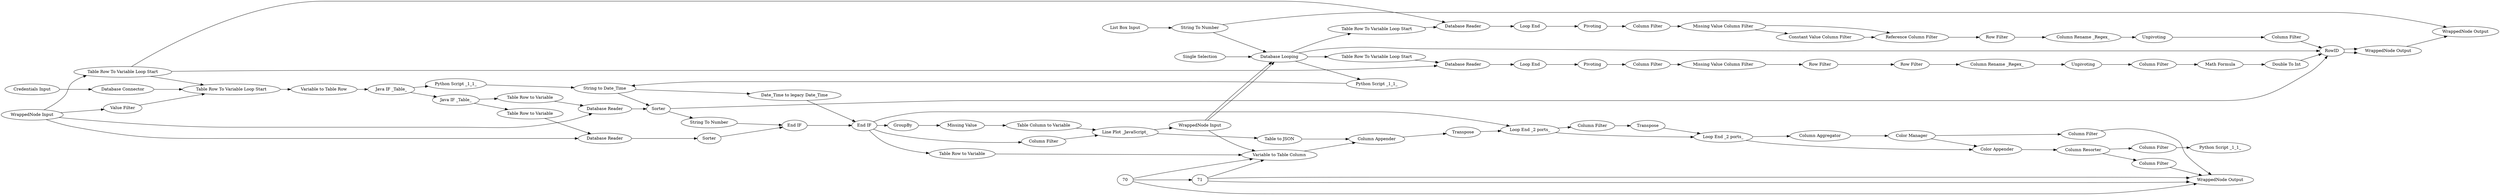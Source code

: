 digraph {
	2 [label="Credentials Input"]
	19 [label="Database Connector"]
	20 [label="WrappedNode Input"]
	21 [label="WrappedNode Output"]
	20 [label="Database Reader"]
	39 [label="List Box Input"]
	40 [label="Table Row To Variable Loop Start"]
	42 [label="String To Number"]
	49 [label="Loop End"]
	50 [label=Pivoting]
	51 [label="Column Filter"]
	52 [label="Missing Value Column Filter"]
	53 [label="Row Filter"]
	55 [label=Unpivoting]
	56 [label="Column Filter"]
	57 [label="Column Rename _Regex_"]
	58 [label="WrappedNode Input"]
	59 [label="WrappedNode Output"]
	74 [label="Python Script _1_1_"]
	76 [label="CASE Switch Data _Start_"]
	78 [label="CASE Switch Data _End_"]
	80 [label="Domain Calculator"]
	84 [label="Constant Value Column"]
	86 [label="Empty Table Switch"]
	87 [label="Constant Value Column Filter"]
	88 [label="Reference Column Filter"]
	90 [label="Single Selection"]
	92 [label="Table Row To Variable Loop Start"]
	93 [label="Database Reader"]
	94 [label="Loop End"]
	96 [label=Pivoting]
	98 [label="Column Filter"]
	100 [label=Unpivoting]
	101 [label="Row Filter"]
	102 [label="Row Filter"]
	103 [label="Column Rename _Regex_"]
	104 [label="Column Filter"]
	105 [label="Math Formula"]
	106 [label="Double To Int"]
	107 [label="Missing Value Column Filter"]
	1 [label="Database Reader"]
	10 [label="Value Filter"]
	21 [label="Table Row To Variable Loop Start"]
	25 [label="String To Number"]
	37 [label="Table Column to Variable"]
	38 [label=GroupBy]
	58 [label="Table Row To Variable Loop Start"]
	60 [label="Missing Value"]
	73 [label="Python Script _1_1_"]
	75 [label="Java IF _Table_"]
	79 [label="Image To Table"]
	81 [label="Variable to Table Row"]
	82 [label="Table Row to Variable"]
	83 [label="End IF"]
	84 [label="String to Date_Time"]
	85 [label="Date_Time to legacy Date_Time"]
	86 [label=Sorter]
	459 [label="Color Manager"]
	460 [label="Column Filter"]
	461 [label="Line Plot _JavaScript_"]
	466 [label="Loop End _2 ports_"]
	467 [label="Loop End _2 ports_"]
	469 [label=Transpose]
	470 [label=Transpose]
	471 [label="Color Appender"]
	472 [label="Column Resorter"]
	473 [label="WrappedNode Input"]
	474 [label="WrappedNode Output"]
	475 [label="Variable to Table Column"]
	476 [label="Column Aggregator"]
	477 [label="Column Filter"]
	478 [label="Column Filter"]
	479 [label="Table Row to Variable"]
	480 [label="Java IF _Table_"]
	483 [label="Database Reader"]
	484 [label="Table Row to Variable"]
	485 [label="End IF"]
	486 [label=Sorter]
	492 [label="Table to JSON"]
	494 [label="Column Appender"]
	497 [label="Python Script _1_1_"]
	498 [label="Column Filter"]
	499 [label="Column Filter"]
	76 [label="Database Looping"]
	78 [label=RowID]
	79 [label="WrappedNode Input"]
	80 [label="WrappedNode Output"]
	2 -> 19
	19 -> 21
	20 -> 49
	39 -> 42
	40 -> 20
	42 -> 59
	42 -> 76
	49 -> 50
	50 -> 51
	51 -> 52
	52 -> 87
	52 -> 88
	53 -> 57
	55 -> 56
	56 -> 78
	57 -> 55
	58 -> 93
	58 -> 20
	74 -> 84
	76 -> 74
	76 -> 92
	76 -> 40
	78 -> 80
	80 -> 59
	84 -> 86
	86 -> 78
	87 -> 88
	88 -> 53
	90 -> 76
	92 -> 93
	93 -> 94
	94 -> 96
	96 -> 98
	98 -> 107
	100 -> 104
	101 -> 102
	102 -> 103
	103 -> 100
	104 -> 105
	105 -> 106
	106 -> 78
	107 -> 101
	1 -> 86
	10 -> 21
	21 -> 81
	25 -> 485
	37 -> 461
	38 -> 60
	58 -> 21
	60 -> 37
	73 -> 84
	75 -> 73
	75 -> 480
	79 -> 475
	81 -> 75
	82 -> 1
	83 -> 466
	83 -> 479
	83 -> 460
	83 -> 38
	84 -> 85
	85 -> 83
	86 -> 25
	459 -> 478
	459 -> 471
	460 -> 461
	461 -> 79
	461 -> 492
	466 -> 467
	466 -> 499
	467 -> 471
	467 -> 476
	469 -> 466
	470 -> 467
	471 -> 472
	472 -> 477
	472 -> 498
	473 -> 483
	473 -> 10
	473 -> 1
	473 -> 58
	475 -> 494
	476 -> 459
	477 -> 474
	478 -> 474
	479 -> 475
	480 -> 484
	480 -> 82
	483 -> 486
	484 -> 483
	485 -> 83
	486 -> 485
	492 -> 494
	494 -> 469
	498 -> 497
	499 -> 470
	76 -> 78
	78 -> 80
	79 -> 76
	79 -> 76
	70 -> 71
	70 -> 474
	70 -> 475
	71 -> 475
	71 -> 474
	71 -> 474
	rankdir=LR
}
